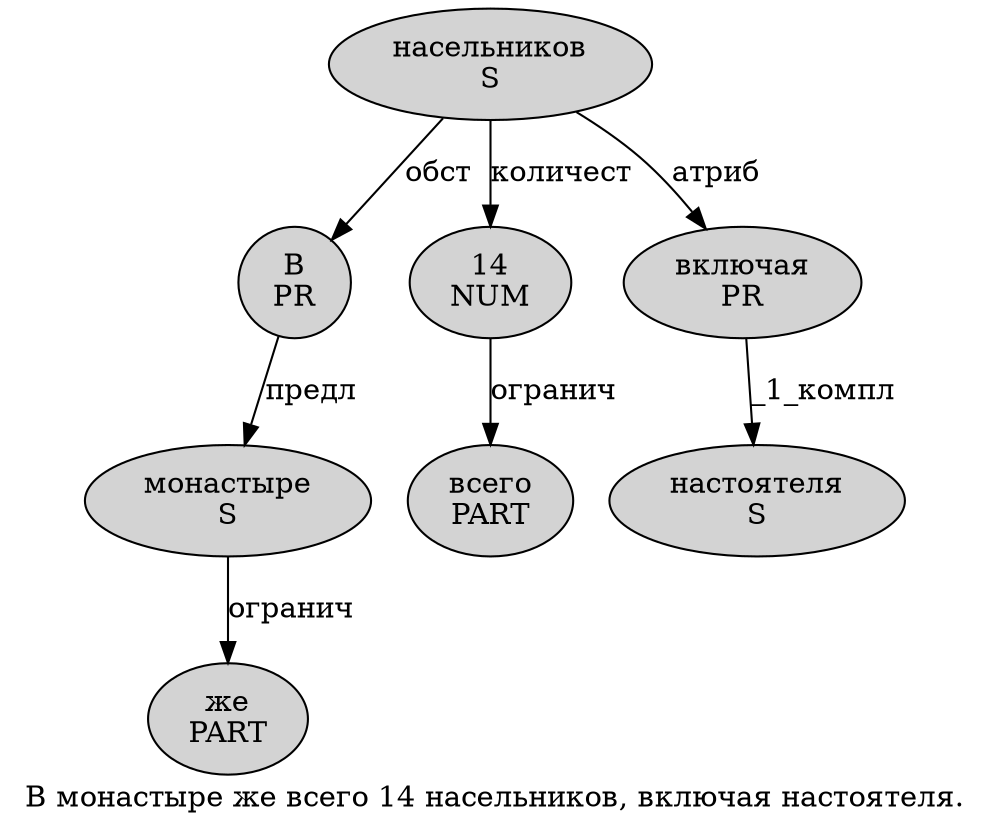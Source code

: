 digraph SENTENCE_810 {
	graph [label="В монастыре же всего 14 насельников, включая настоятеля."]
	node [style=filled]
		0 [label="В
PR" color="" fillcolor=lightgray penwidth=1 shape=ellipse]
		1 [label="монастыре
S" color="" fillcolor=lightgray penwidth=1 shape=ellipse]
		2 [label="же
PART" color="" fillcolor=lightgray penwidth=1 shape=ellipse]
		3 [label="всего
PART" color="" fillcolor=lightgray penwidth=1 shape=ellipse]
		4 [label="14
NUM" color="" fillcolor=lightgray penwidth=1 shape=ellipse]
		5 [label="насельников
S" color="" fillcolor=lightgray penwidth=1 shape=ellipse]
		7 [label="включая
PR" color="" fillcolor=lightgray penwidth=1 shape=ellipse]
		8 [label="настоятеля
S" color="" fillcolor=lightgray penwidth=1 shape=ellipse]
			4 -> 3 [label="огранич"]
			0 -> 1 [label="предл"]
			5 -> 0 [label="обст"]
			5 -> 4 [label="количест"]
			5 -> 7 [label="атриб"]
			1 -> 2 [label="огранич"]
			7 -> 8 [label="_1_компл"]
}